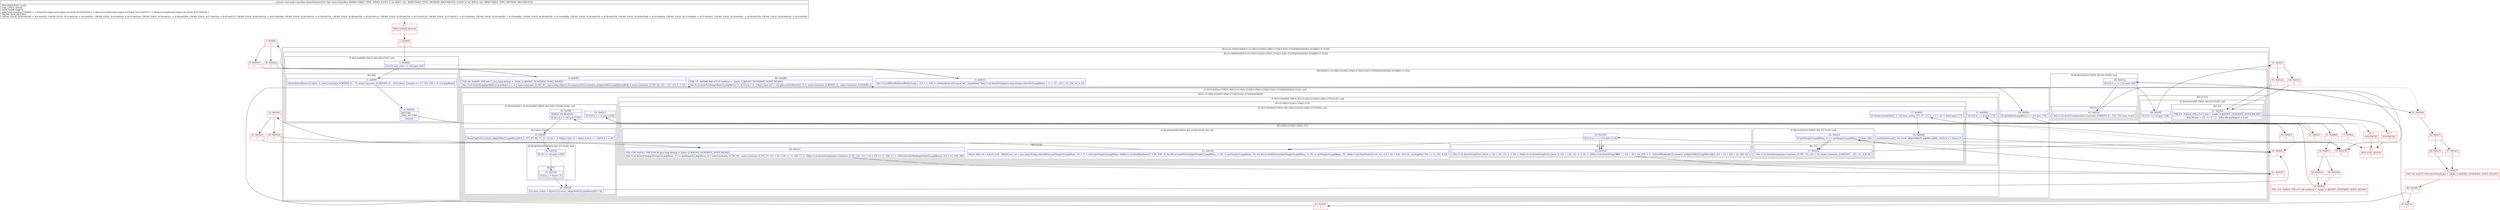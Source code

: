 digraph "CFG formain.GameRun.drawNidus(II)V" {
subgraph cluster_Region_140256618 {
label = "R(1:(2:(2:3|4)|(6:6|9|(4:(1:(3:18|(2:21|24)(1:29)|(1:27)))|(3:35|(1:37)|38)|(0)(0)|(0))|(1:41)|48|(1:(1:52)))))";
node [shape=record,color=blue];
subgraph cluster_Region_1850092471 {
label = "R(2:(2:3|4)|(6:6|9|(4:(1:(3:18|(2:21|24)(1:29)|(1:27)))|(3:35|(1:37)|38)|(0)(0)|(0))|(1:41)|48|(1:(1:52))))";
node [shape=record,color=blue];
subgraph cluster_IfRegion_1690825419 {
label = "IF [B:2:0x000d] THEN: R(2:3|4) ELSE: null";
node [shape=record,color=blue];
Node_2 [shape=record,label="{2\:\ 0x000d|lif (r22.mini_state == 16) goto L63l}"];
subgraph cluster_Region_1216532706 {
label = "R(2:3|4)";
node [shape=record,color=blue];
Node_3 [shape=record,label="{3\:\ 0x000f|ldrawSelectMenu(r22.about_d, main.Constants_H.WIDTH_H_ \- 75, main.Constants_H.HEIGHT_H_ \- ((r22.about_d.length \>\> 1) * 25), 150, 1, 0, r22.popMenu)l}"];
Node_4 [shape=record,label="{4\:\ 0x0032|RETURN\lORIG_RETURN\l|lreturnl}"];
}
}
subgraph cluster_Region_506186813 {
label = "R(6:6|9|(4:(1:(3:18|(2:21|24)(1:29)|(1:27)))|(3:35|(1:37)|38)|(0)(0)|(0))|(1:41)|48|(1:(1:52)))";
node [shape=record,color=blue];
Node_6 [shape=record,label="{6\:\ 0x0033|ldm.Ui.i().fillRectB()ldrawBG0(r22.bg_c, r23 + 1, 108, 0, r24)landroid.util.Log.e(\"sk\", \"drawNidus\")ldm.Ui.i().drawString(java.lang.String.valueOf(r22.popMenu + 1) + \"\/5\", r23 + 10, 106, 36, 0, 2)l}"];
Node_9 [shape=record,label="{9\:\ 0x0095|PHI: r6l  0x0095: PHI (r6v13 java.lang.String) =  binds: [] A[DONT_GENERATE, DONT_INLINE]\l|ldm.Ui.i().drawString(getRid(r22.popMenu) == \-2 ? main.Constants_H.TXT_95 : ((java.lang.Object) r22.monsterT[r22.monster_pro[getNid(r22.popMenu)][6]]) + main.Constants_H.TXT_96, r23 + 20, 110, 0, 1, 0)l}"];
subgraph cluster_IfRegion_563923949 {
label = "IF [B:10:0x00ac] THEN: R(4:(1:(3:18|(2:21|24)(1:29)|(1:27)))|(3:35|(1:37)|38)|(0)(0)|(0)) ELSE: null";
node [shape=record,color=blue];
Node_10 [shape=record,label="{10\:\ 0x00ac|lif (getRid(r22.popMenu) != (\-2)) goto L70l}"];
subgraph cluster_Region_2119718906 {
label = "R(4:(1:(3:18|(2:21|24)(1:29)|(1:27)))|(3:35|(1:37)|38)|(0)(0)|(0))";
node [shape=record,color=blue];
subgraph cluster_IfRegion_626172752 {
label = "IF [B:12:0x00b4] THEN: R(1:(3:18|(2:21|24)(1:29)|(1:27))) ELSE: null";
node [shape=record,color=blue];
Node_12 [shape=record,label="{12\:\ 0x00b4|lif (r22.b_c \< 2) goto L72l}"];
subgraph cluster_Region_2072601304 {
label = "R(1:(3:18|(2:21|24)(1:29)|(1:27)))";
node [shape=record,color=blue];
subgraph cluster_IfRegion_1007492583 {
label = "IF [B:17:0x00d2] THEN: R(3:18|(2:21|24)(1:29)|(1:27)) ELSE: null";
node [shape=record,color=blue];
Node_17 [shape=record,label="{17\:\ 0x00d2|lif (drawCartoonOne(1, 1, r22.mon_action, 377, 97, r22.b_c != 1, 0) != false) goto L77l}"];
subgraph cluster_Region_5663259 {
label = "R(3:18|(2:21|24)(1:29)|(1:27))";
node [shape=record,color=blue];
Node_18 [shape=record,label="{18\:\ 0x00d4|linitMonStream(2, r22.mList_id[getNid(r22.popMenu)][0], 1)lr22.b_c = (byte) 2l}"];
subgraph cluster_IfRegion_816709986 {
label = "IF [B:20:0x0100] THEN: R(2:21|24) ELSE: R(1:29)";
node [shape=record,color=blue];
Node_20 [shape=record,label="{20\:\ 0x0100|lif (r22.b_c == (\-1)) goto L112l}"];
subgraph cluster_Region_1984540905 {
label = "R(2:21|24)";
node [shape=record,color=blue];
Node_21 [shape=record,label="{21\:\ 0x0102|lshort short r8 = (short) (r24 \- 40)lr22.str_cur = java.lang.String.valueOf((int) getNexp(r22.popMenu, 1)) + \"\/\" + ((int) getNexp(r22.popMenu, 3))ldm.Ui.i().drawBarOne(r23 + 20, 158, r8, dm.Ms.i().mathPercent(getNexp(r22.popMenu, 1), r8 \- 2, getNexp(r22.popMenu, 3)), dm.Ms.i().mathPercent(getNexp(r22.popMenu, 1), r8 \- 2, getNexp(r22.popMenu, 3)), 2)ldm.Ui.i().drawNum(r22.str_cur, r23 + 20 + ((r8 \- (r22.str_cur.length() * 8)) \>\> 1), 164, 0, 0)l}"];
Node_24 [shape=record,label="{24\:\ 0x01e1|PHI: r10l  0x01e1: PHI (r10v16 java.lang.String) =  binds: [] A[DONT_GENERATE, DONT_INLINE]\l|ldm.Ui.i().drawString(getNexp(r22.popMenu, 1) == getNexp(r22.popMenu, 3) ? main.Constants_H.TXT_98 : main.Constants_H.TXT_97, r23 + 20 + (r8 \>\> 1), 164, 17, 3, 1)ldm.Ui.i().drawString(main.Constants_H.TXT_101, r23 + 20 + (r8 \>\> 1), 208, 17, 3, 1)ldrawEvolveMake(getNid(r22.popMenu), r23 + 25, 239, 28)l}"];
}
subgraph cluster_Region_8464909 {
label = "R(1:29)";
node [shape=record,color=blue];
Node_29 [shape=record,label="{29\:\ 0x035d|ldm.Ui.i().drawStringY(r22.about_a, r23 + 26, 155, 0, 3, 30, 3, 0)ldm.Ui.i().drawStringY(r22.about_b, r23 + 126, 155, 0, 3, 30, 3, 0)ldm.Ui.i().drawString(\"档次：\", r23 + 20 + 50, 258, 0, 3, 1)ldrawMonKind(r22.monster_pro[getNid(r22.popMenu)][5], r23 + 23 + 100 + 10, 263, 0)l}"];
}
}
subgraph cluster_IfRegion_1421340127 {
label = "IF [B:26:0x023c] THEN: R(1:27) ELSE: null";
node [shape=record,color=blue];
Node_26 [shape=record,label="{26\:\ 0x023c|lif (getNexp(r22.popMenu, 1) == getNexp(r22.popMenu, 3)) goto L86l}"];
subgraph cluster_Region_1728201696 {
label = "R(1:27)";
node [shape=record,color=blue];
Node_27 [shape=record,label="{27\:\ 0x023e|ldm.Ui.i().drawString(main.Constants_H.TXT_102, r23 + 20, (main.Constants_H.HEIGHT_ \- 25) \- 21, 0, 0, 0)l}"];
}
}
}
}
}
}
subgraph cluster_IfRegion_661126003 {
label = "IF [B:32:0x02e7, B:34:0x02f0] THEN: R(3:35|(1:37)|38) ELSE: null";
node [shape=record,color=blue];
Node_32 [shape=record,label="{32\:\ 0x02e7|lif (r22.b_c \> 1) goto L105l}"];
Node_34 [shape=record,label="{34\:\ 0x02f0|ADDED_TO_REGION\l|lif (r22.b_c \< 14) goto L107l}"];
subgraph cluster_Region_1864504401 {
label = "R(3:35|(1:37)|38)";
node [shape=record,color=blue];
Node_35 [shape=record,label="{35\:\ 0x02f2|ldrawClipPic(r22.mList_id[getNid(r22.popMenu)][1], 1, 377, 97, 80, 77, 15, r22.b_c \- 2, 0)lbyte byte r5 = (byte) (r22.b_c + 1)lr22.b_c = r5l}"];
subgraph cluster_IfRegion_799569836 {
label = "IF [B:36:0x0330] THEN: R(1:37) ELSE: null";
node [shape=record,color=blue];
Node_36 [shape=record,label="{36\:\ 0x0330|lif (r5 == 14) goto L109l}"];
subgraph cluster_Region_784301264 {
label = "R(1:37)";
node [shape=record,color=blue];
Node_37 [shape=record,label="{37\:\ 0x0332|lr22.b_c = (byte) \-1l}"];
}
}
Node_38 [shape=record,label="{38\:\ 0x0338|lr22.mon_action = (byte) (r22.mList_id[getNid(r22.popMenu)][1] * 3)l}"];
}
}
subgraph cluster_IfRegion_1158522317 {
label = "IF [B:20:0x0100] THEN: R(0) ELSE: R(0)";
node [shape=record,color=blue];
Node_20 [shape=record,label="{20\:\ 0x0100|lif (r22.b_c == (\-1)) goto L112l}"];
subgraph cluster_Region_811983823 {
label = "R(0)";
node [shape=record,color=blue];
}
subgraph cluster_Region_675359443 {
label = "R(0)";
node [shape=record,color=blue];
}
}
subgraph cluster_IfRegion_2102233847 {
label = "IF [B:26:0x023c] THEN: R(0) ELSE: null";
node [shape=record,color=blue];
Node_26 [shape=record,label="{26\:\ 0x023c|lif (getNexp(r22.popMenu, 1) == getNexp(r22.popMenu, 3)) goto L86l}"];
subgraph cluster_Region_1439066974 {
label = "R(0)";
node [shape=record,color=blue];
}
}
}
}
subgraph cluster_IfRegion_1243779506 {
label = "IF [B:40:0x025a] THEN: R(1:41) ELSE: null";
node [shape=record,color=blue];
Node_40 [shape=record,label="{40\:\ 0x025a|lif (r22.b_c == (\-2)) goto L89l}"];
subgraph cluster_Region_1796488599 {
label = "R(1:41)";
node [shape=record,color=blue];
Node_41 [shape=record,label="{41\:\ 0x025c|ldm.Ui.i().drawTriangle(main.Constants_H.WIDTH_H_, 120, 150, true, true)l}"];
}
}
Node_48 [shape=record,label="{48\:\ 0x0288|PHI: r7l  0x0288: PHI (r7v15 boolean) =  binds: [] A[DONT_GENERATE, DONT_INLINE]\l|ldm.Ui.i().drawYesNo(getRid(r22.popMenu) != \-2, r22.b_c != \-1)lbyte byte r21 = r22.pkey.selectMenuX(2, 0, 0, main.Constants_H.WIDTH_H_, main.Constants_H.HEIGHT_)l}"];
subgraph cluster_Region_2048858160 {
label = "R(1:(1:52))";
node [shape=record,color=blue];
subgraph cluster_IfRegion_149568090 {
label = "IF [B:49:0x029f] THEN: R(1:52) ELSE: null";
node [shape=record,color=blue];
Node_49 [shape=record,label="{49\:\ 0x029f|lif (r21 != (\-1)) goto L98l}"];
subgraph cluster_Region_1531371893 {
label = "R(1:52)";
node [shape=record,color=blue];
Node_52 [shape=record,label="{52\:\ 0x02a4|PHI: r5l  0x02a4: PHI (r5v12 int) =  binds: [] A[DONT_GENERATE, DONT_INLINE]\l|ldm.Ms.key = r21 == 0 ? \-3 : \-4ldm.Ms.keyRepeat = truel}"];
}
}
}
}
}
}
Node_0 [shape=record,color=red,label="{0\:\ ?|MTH_ENTER_BLOCK\l|l}"];
Node_1 [shape=record,color=red,label="{1\:\ 0x0000|l}"];
Node_5 [shape=record,color=red,label="{5\:\ ?|MTH_EXIT_BLOCK\l|l}"];
Node_7 [shape=record,color=red,label="{7\:\ 0x0091|l}"];
Node_8 [shape=record,color=red,label="{8\:\ 0x0093|l}"];
Node_11 [shape=record,color=red,label="{11\:\ 0x00ae|l}"];
Node_13 [shape=record,color=red,label="{13\:\ 0x00b6|l}"];
Node_14 [shape=record,color=red,label="{14\:\ 0x00c7|l}"];
Node_15 [shape=record,color=red,label="{15\:\ 0x00c9|l}"];
Node_16 [shape=record,color=red,label="{16\:\ 0x00cb|PHI: r11l  0x00cb: PHI (r11v20 boolean) =  binds: [] A[DONT_GENERATE, DONT_INLINE]\l|l}"];
Node_19 [shape=record,color=red,label="{19\:\ 0x00fa|l}"];
Node_22 [shape=record,color=red,label="{22\:\ 0x01dc|l}"];
Node_23 [shape=record,color=red,label="{23\:\ 0x01de|l}"];
Node_25 [shape=record,color=red,label="{25\:\ 0x0220|l}"];
Node_28 [shape=record,color=red,label="{28\:\ 0x0358|l}"];
Node_30 [shape=record,color=red,label="{30\:\ 0x02dd|l}"];
Node_31 [shape=record,color=red,label="{31\:\ 0x02e1|l}"];
Node_33 [shape=record,color=red,label="{33\:\ 0x02e9|l}"];
Node_39 [shape=record,color=red,label="{39\:\ 0x0254|l}"];
Node_42 [shape=record,color=red,label="{42\:\ 0x026b|l}"];
Node_43 [shape=record,color=red,label="{43\:\ 0x027c|l}"];
Node_44 [shape=record,color=red,label="{44\:\ 0x027e|l}"];
Node_45 [shape=record,color=red,label="{45\:\ 0x027f|PHI: r6l  0x027f: PHI (r6v19 boolean) =  binds: [] A[DONT_GENERATE, DONT_INLINE]\l|l}"];
Node_46 [shape=record,color=red,label="{46\:\ 0x0285|l}"];
Node_47 [shape=record,color=red,label="{47\:\ 0x0287|l}"];
Node_50 [shape=record,color=red,label="{50\:\ 0x02a1|l}"];
Node_51 [shape=record,color=red,label="{51\:\ 0x02a3|l}"];
Node_53 [shape=record,color=red,label="{53\:\ ?|SYNTHETIC\l|l}"];
Node_54 [shape=record,color=red,label="{54\:\ 0x03cf|l}"];
Node_55 [shape=record,color=red,label="{55\:\ ?|SYNTHETIC\l|l}"];
Node_56 [shape=record,color=red,label="{56\:\ 0x03cc|l}"];
Node_57 [shape=record,color=red,label="{57\:\ 0x03c9|l}"];
Node_58 [shape=record,color=red,label="{58\:\ 0x02ab|l}"];
MethodNode[shape=record,label="{private void main.GameRun.drawNidus((r22v0 'this' main.GameRun A[IMMUTABLE_TYPE, THIS]), (r23v0 'x' int A[D('x' int), IMMUTABLE_TYPE, METHOD_ARGUMENT]), (r24v0 'w' int A[D('w' int), IMMUTABLE_TYPE, METHOD_ARGUMENT]))  | INCONSISTENT_CODE\lUSE_LINES_HINTS\lTYPE_VARS: EMPTY\lJadxCommentsAttr\{l WARN: l \-\> Removed duplicated region for block: B:29:0x035d l \-\> Removed duplicated region for block: B:21:0x0102 l \-\> Removed duplicated region for block: B:27:0x023e \}\lINLINE_NOT_NEEDED\lCROSS_EDGE: B:49:0x029f \-\> B:4:0x0032, CROSS_EDGE: B:52:0x02a4 \-\> B:4:0x0032, CROSS_EDGE: B:54:0x03cf \-\> B:52:0x02a4, CROSS_EDGE: B:56:0x03cc \-\> B:48:0x0288, CROSS_EDGE: B:57:0x03c9 \-\> B:45:0x027f, CROSS_EDGE: B:40:0x025a \-\> B:42:0x026b, CROSS_EDGE: B:26:0x023c \-\> B:39:0x0254, CROSS_EDGE: B:28:0x0358 \-\> B:24:0x01e1, CROSS_EDGE: B:29:0x035d \-\> B:25:0x0220, CROSS_EDGE: B:32:0x02e7 \-\> B:19:0x00fa, CROSS_EDGE: B:34:0x02f0 \-\> B:19:0x00fa, CROSS_EDGE: B:38:0x0338 \-\> B:19:0x00fa, CROSS_EDGE: B:36:0x0330 \-\> B:38:0x0338, CROSS_EDGE: B:30:0x02dd \-\> B:16:0x00cb, CROSS_EDGE: B:12:0x00b4 \-\> B:31:0x02e1, CROSS_EDGE: B:10:0x00ac \-\> B:39:0x0254, CROSS_EDGE: B:58:0x02ab \-\> B:9:0x0095\l}"];
MethodNode -> Node_0;
Node_2 -> Node_3;
Node_2 -> Node_6[style=dashed];
Node_3 -> Node_4;
Node_4 -> Node_5;
Node_6 -> Node_7;
Node_9 -> Node_10;
Node_10 -> Node_11;
Node_10 -> Node_39[style=dashed];
Node_12 -> Node_13;
Node_12 -> Node_31[style=dashed];
Node_17 -> Node_18;
Node_17 -> Node_31[style=dashed];
Node_18 -> Node_19;
Node_20 -> Node_21[style=dashed];
Node_20 -> Node_29;
Node_21 -> Node_22;
Node_24 -> Node_25;
Node_29 -> Node_25;
Node_26 -> Node_27;
Node_26 -> Node_39[style=dashed];
Node_27 -> Node_39;
Node_32 -> Node_19[style=dashed];
Node_32 -> Node_33;
Node_34 -> Node_19[style=dashed];
Node_34 -> Node_35;
Node_35 -> Node_36;
Node_36 -> Node_37;
Node_36 -> Node_38[style=dashed];
Node_37 -> Node_38;
Node_38 -> Node_19;
Node_20 -> Node_21[style=dashed];
Node_20 -> Node_29;
Node_26 -> Node_27;
Node_26 -> Node_39[style=dashed];
Node_40 -> Node_41;
Node_40 -> Node_42[style=dashed];
Node_41 -> Node_42;
Node_48 -> Node_49;
Node_49 -> Node_50;
Node_49 -> Node_55[style=dashed];
Node_52 -> Node_53;
Node_0 -> Node_1;
Node_1 -> Node_2;
Node_7 -> Node_8;
Node_7 -> Node_58;
Node_8 -> Node_9;
Node_11 -> Node_12;
Node_13 -> Node_14;
Node_14 -> Node_15;
Node_14 -> Node_30;
Node_15 -> Node_16;
Node_16 -> Node_17;
Node_19 -> Node_20;
Node_22 -> Node_23;
Node_22 -> Node_28;
Node_23 -> Node_24;
Node_25 -> Node_26;
Node_28 -> Node_24;
Node_30 -> Node_16;
Node_31 -> Node_32;
Node_33 -> Node_34;
Node_39 -> Node_40;
Node_42 -> Node_43;
Node_43 -> Node_44;
Node_43 -> Node_57;
Node_44 -> Node_45;
Node_45 -> Node_46;
Node_46 -> Node_47;
Node_46 -> Node_56;
Node_47 -> Node_48;
Node_50 -> Node_51;
Node_50 -> Node_54;
Node_51 -> Node_52;
Node_53 -> Node_5;
Node_54 -> Node_52;
Node_55 -> Node_5;
Node_56 -> Node_48;
Node_57 -> Node_45;
Node_58 -> Node_9;
}

